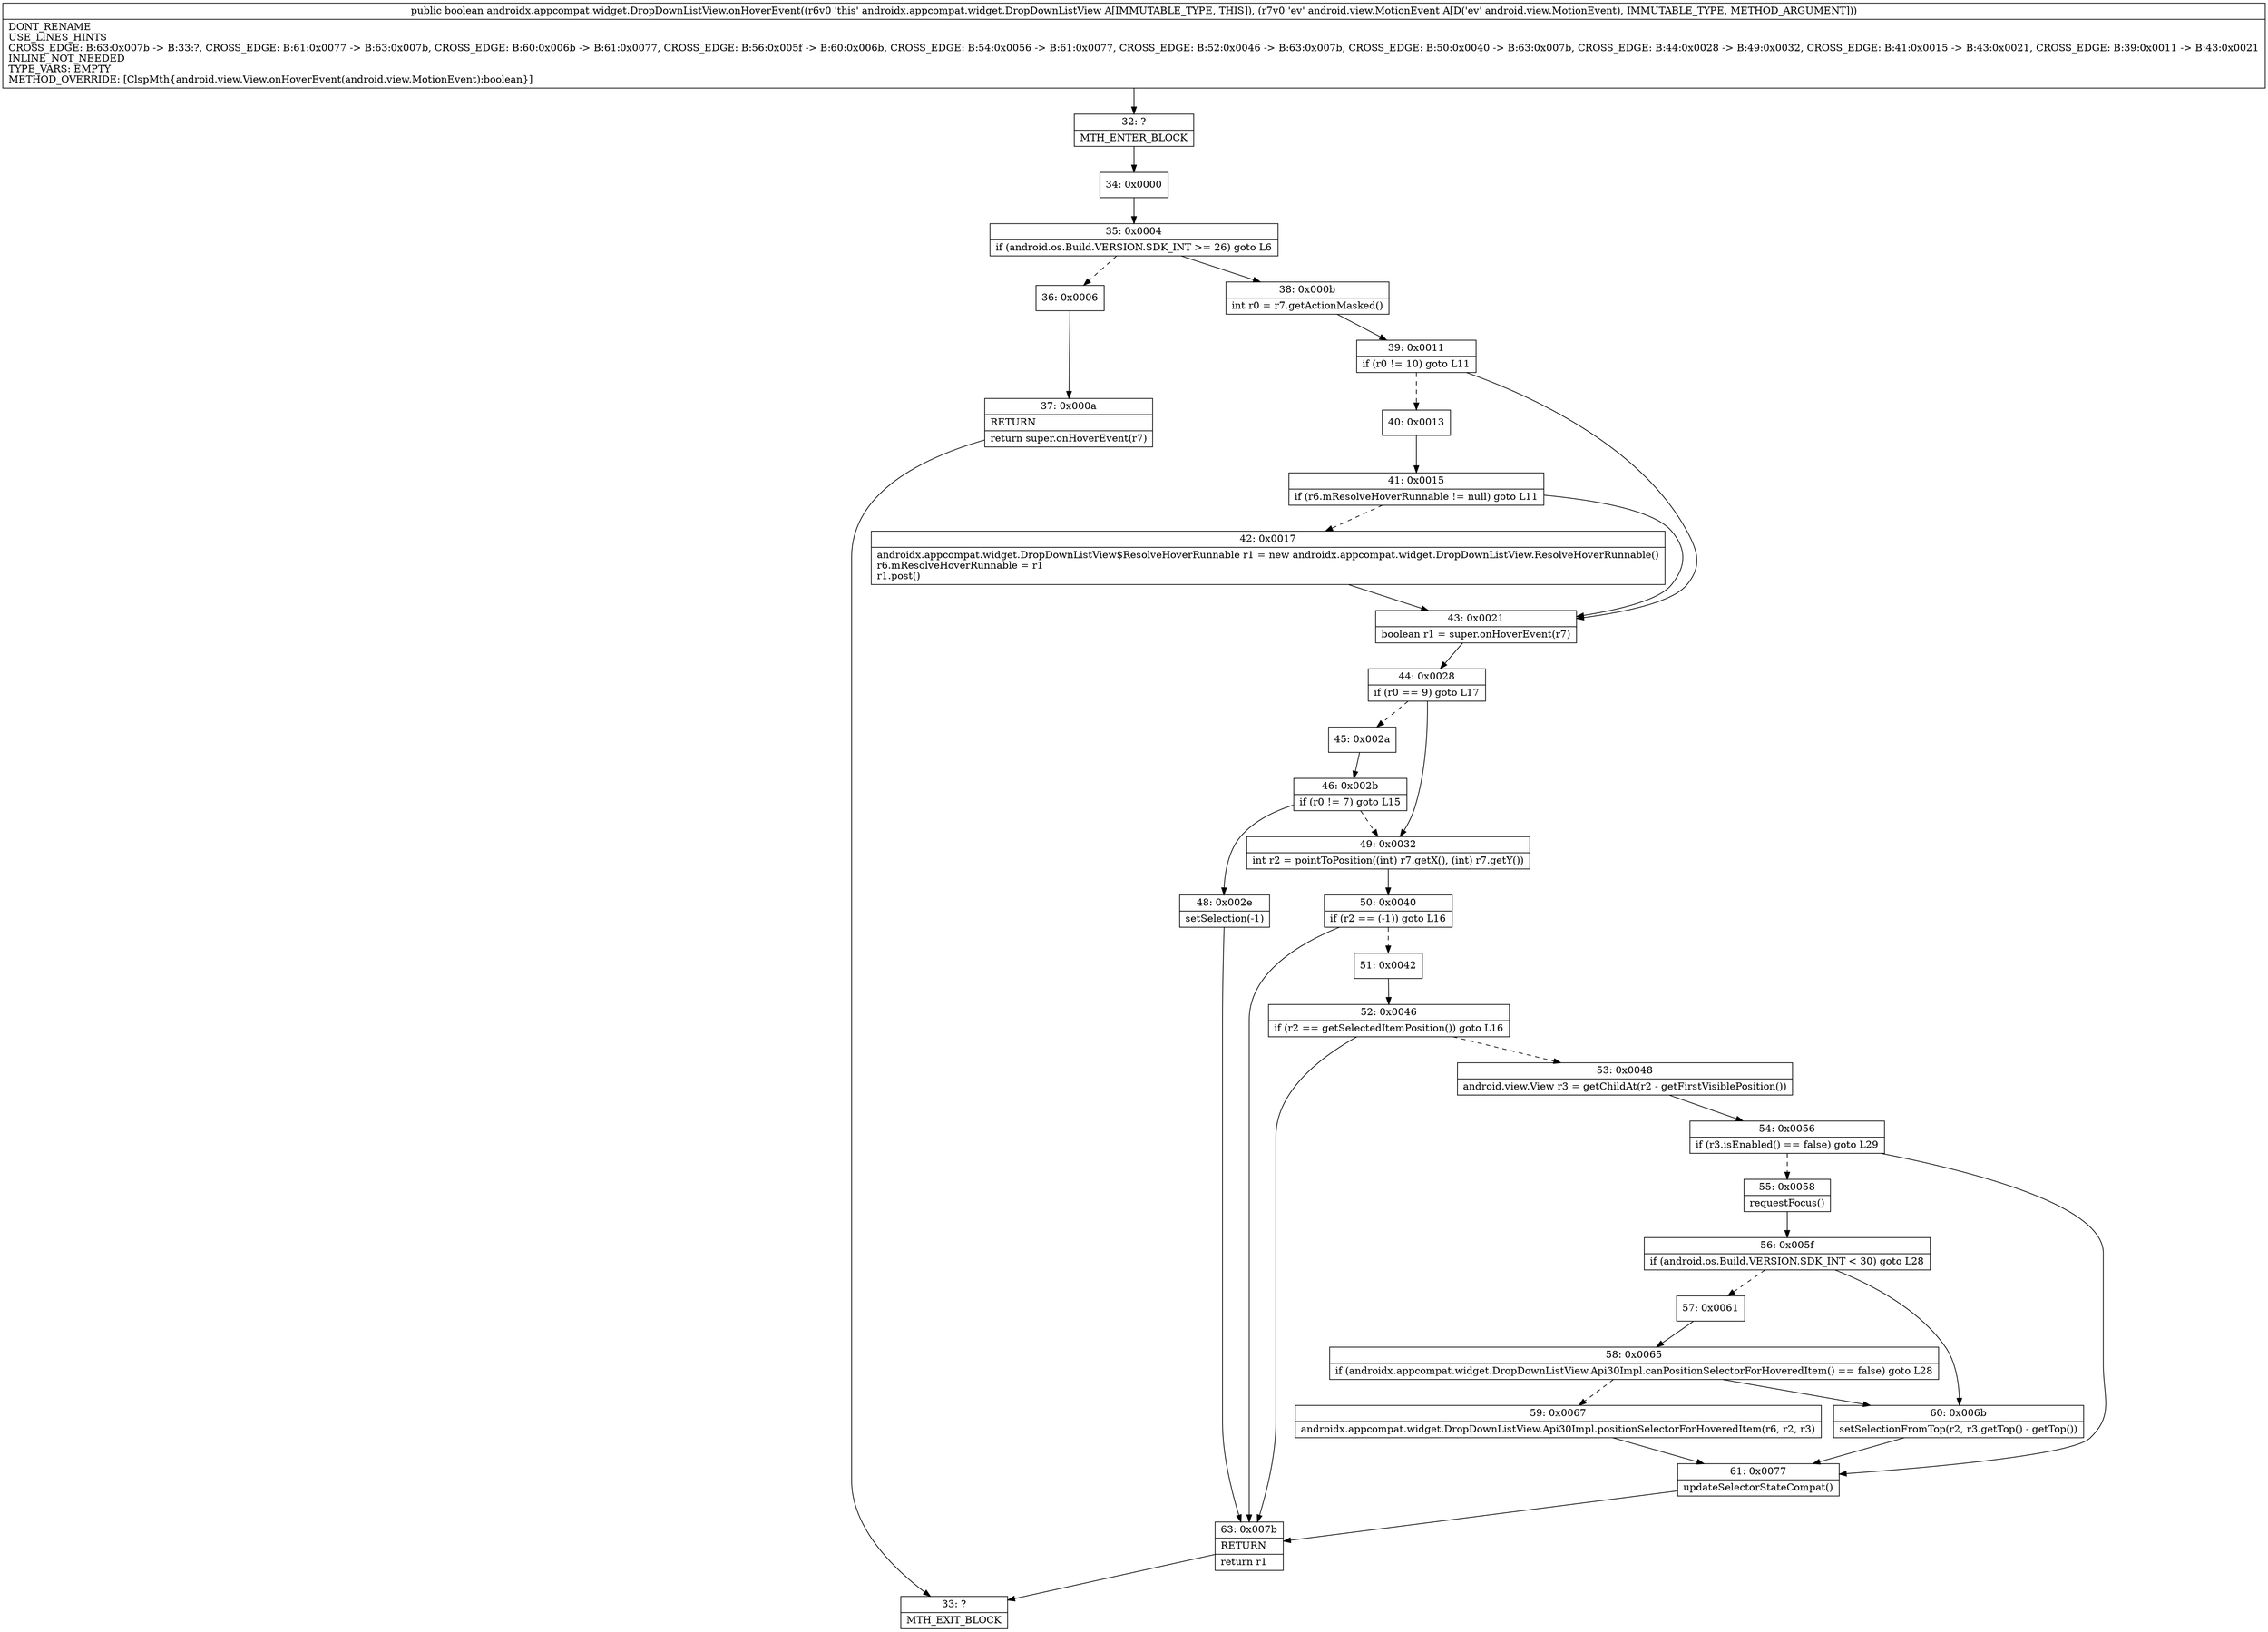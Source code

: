 digraph "CFG forandroidx.appcompat.widget.DropDownListView.onHoverEvent(Landroid\/view\/MotionEvent;)Z" {
Node_32 [shape=record,label="{32\:\ ?|MTH_ENTER_BLOCK\l}"];
Node_34 [shape=record,label="{34\:\ 0x0000}"];
Node_35 [shape=record,label="{35\:\ 0x0004|if (android.os.Build.VERSION.SDK_INT \>= 26) goto L6\l}"];
Node_36 [shape=record,label="{36\:\ 0x0006}"];
Node_37 [shape=record,label="{37\:\ 0x000a|RETURN\l|return super.onHoverEvent(r7)\l}"];
Node_33 [shape=record,label="{33\:\ ?|MTH_EXIT_BLOCK\l}"];
Node_38 [shape=record,label="{38\:\ 0x000b|int r0 = r7.getActionMasked()\l}"];
Node_39 [shape=record,label="{39\:\ 0x0011|if (r0 != 10) goto L11\l}"];
Node_40 [shape=record,label="{40\:\ 0x0013}"];
Node_41 [shape=record,label="{41\:\ 0x0015|if (r6.mResolveHoverRunnable != null) goto L11\l}"];
Node_42 [shape=record,label="{42\:\ 0x0017|androidx.appcompat.widget.DropDownListView$ResolveHoverRunnable r1 = new androidx.appcompat.widget.DropDownListView.ResolveHoverRunnable()\lr6.mResolveHoverRunnable = r1\lr1.post()\l}"];
Node_43 [shape=record,label="{43\:\ 0x0021|boolean r1 = super.onHoverEvent(r7)\l}"];
Node_44 [shape=record,label="{44\:\ 0x0028|if (r0 == 9) goto L17\l}"];
Node_45 [shape=record,label="{45\:\ 0x002a}"];
Node_46 [shape=record,label="{46\:\ 0x002b|if (r0 != 7) goto L15\l}"];
Node_48 [shape=record,label="{48\:\ 0x002e|setSelection(\-1)\l}"];
Node_63 [shape=record,label="{63\:\ 0x007b|RETURN\l|return r1\l}"];
Node_49 [shape=record,label="{49\:\ 0x0032|int r2 = pointToPosition((int) r7.getX(), (int) r7.getY())\l}"];
Node_50 [shape=record,label="{50\:\ 0x0040|if (r2 == (\-1)) goto L16\l}"];
Node_51 [shape=record,label="{51\:\ 0x0042}"];
Node_52 [shape=record,label="{52\:\ 0x0046|if (r2 == getSelectedItemPosition()) goto L16\l}"];
Node_53 [shape=record,label="{53\:\ 0x0048|android.view.View r3 = getChildAt(r2 \- getFirstVisiblePosition())\l}"];
Node_54 [shape=record,label="{54\:\ 0x0056|if (r3.isEnabled() == false) goto L29\l}"];
Node_55 [shape=record,label="{55\:\ 0x0058|requestFocus()\l}"];
Node_56 [shape=record,label="{56\:\ 0x005f|if (android.os.Build.VERSION.SDK_INT \< 30) goto L28\l}"];
Node_57 [shape=record,label="{57\:\ 0x0061}"];
Node_58 [shape=record,label="{58\:\ 0x0065|if (androidx.appcompat.widget.DropDownListView.Api30Impl.canPositionSelectorForHoveredItem() == false) goto L28\l}"];
Node_59 [shape=record,label="{59\:\ 0x0067|androidx.appcompat.widget.DropDownListView.Api30Impl.positionSelectorForHoveredItem(r6, r2, r3)\l}"];
Node_60 [shape=record,label="{60\:\ 0x006b|setSelectionFromTop(r2, r3.getTop() \- getTop())\l}"];
Node_61 [shape=record,label="{61\:\ 0x0077|updateSelectorStateCompat()\l}"];
MethodNode[shape=record,label="{public boolean androidx.appcompat.widget.DropDownListView.onHoverEvent((r6v0 'this' androidx.appcompat.widget.DropDownListView A[IMMUTABLE_TYPE, THIS]), (r7v0 'ev' android.view.MotionEvent A[D('ev' android.view.MotionEvent), IMMUTABLE_TYPE, METHOD_ARGUMENT]))  | DONT_RENAME\lUSE_LINES_HINTS\lCROSS_EDGE: B:63:0x007b \-\> B:33:?, CROSS_EDGE: B:61:0x0077 \-\> B:63:0x007b, CROSS_EDGE: B:60:0x006b \-\> B:61:0x0077, CROSS_EDGE: B:56:0x005f \-\> B:60:0x006b, CROSS_EDGE: B:54:0x0056 \-\> B:61:0x0077, CROSS_EDGE: B:52:0x0046 \-\> B:63:0x007b, CROSS_EDGE: B:50:0x0040 \-\> B:63:0x007b, CROSS_EDGE: B:44:0x0028 \-\> B:49:0x0032, CROSS_EDGE: B:41:0x0015 \-\> B:43:0x0021, CROSS_EDGE: B:39:0x0011 \-\> B:43:0x0021\lINLINE_NOT_NEEDED\lTYPE_VARS: EMPTY\lMETHOD_OVERRIDE: [ClspMth\{android.view.View.onHoverEvent(android.view.MotionEvent):boolean\}]\l}"];
MethodNode -> Node_32;Node_32 -> Node_34;
Node_34 -> Node_35;
Node_35 -> Node_36[style=dashed];
Node_35 -> Node_38;
Node_36 -> Node_37;
Node_37 -> Node_33;
Node_38 -> Node_39;
Node_39 -> Node_40[style=dashed];
Node_39 -> Node_43;
Node_40 -> Node_41;
Node_41 -> Node_42[style=dashed];
Node_41 -> Node_43;
Node_42 -> Node_43;
Node_43 -> Node_44;
Node_44 -> Node_45[style=dashed];
Node_44 -> Node_49;
Node_45 -> Node_46;
Node_46 -> Node_48;
Node_46 -> Node_49[style=dashed];
Node_48 -> Node_63;
Node_63 -> Node_33;
Node_49 -> Node_50;
Node_50 -> Node_51[style=dashed];
Node_50 -> Node_63;
Node_51 -> Node_52;
Node_52 -> Node_53[style=dashed];
Node_52 -> Node_63;
Node_53 -> Node_54;
Node_54 -> Node_55[style=dashed];
Node_54 -> Node_61;
Node_55 -> Node_56;
Node_56 -> Node_57[style=dashed];
Node_56 -> Node_60;
Node_57 -> Node_58;
Node_58 -> Node_59[style=dashed];
Node_58 -> Node_60;
Node_59 -> Node_61;
Node_60 -> Node_61;
Node_61 -> Node_63;
}

